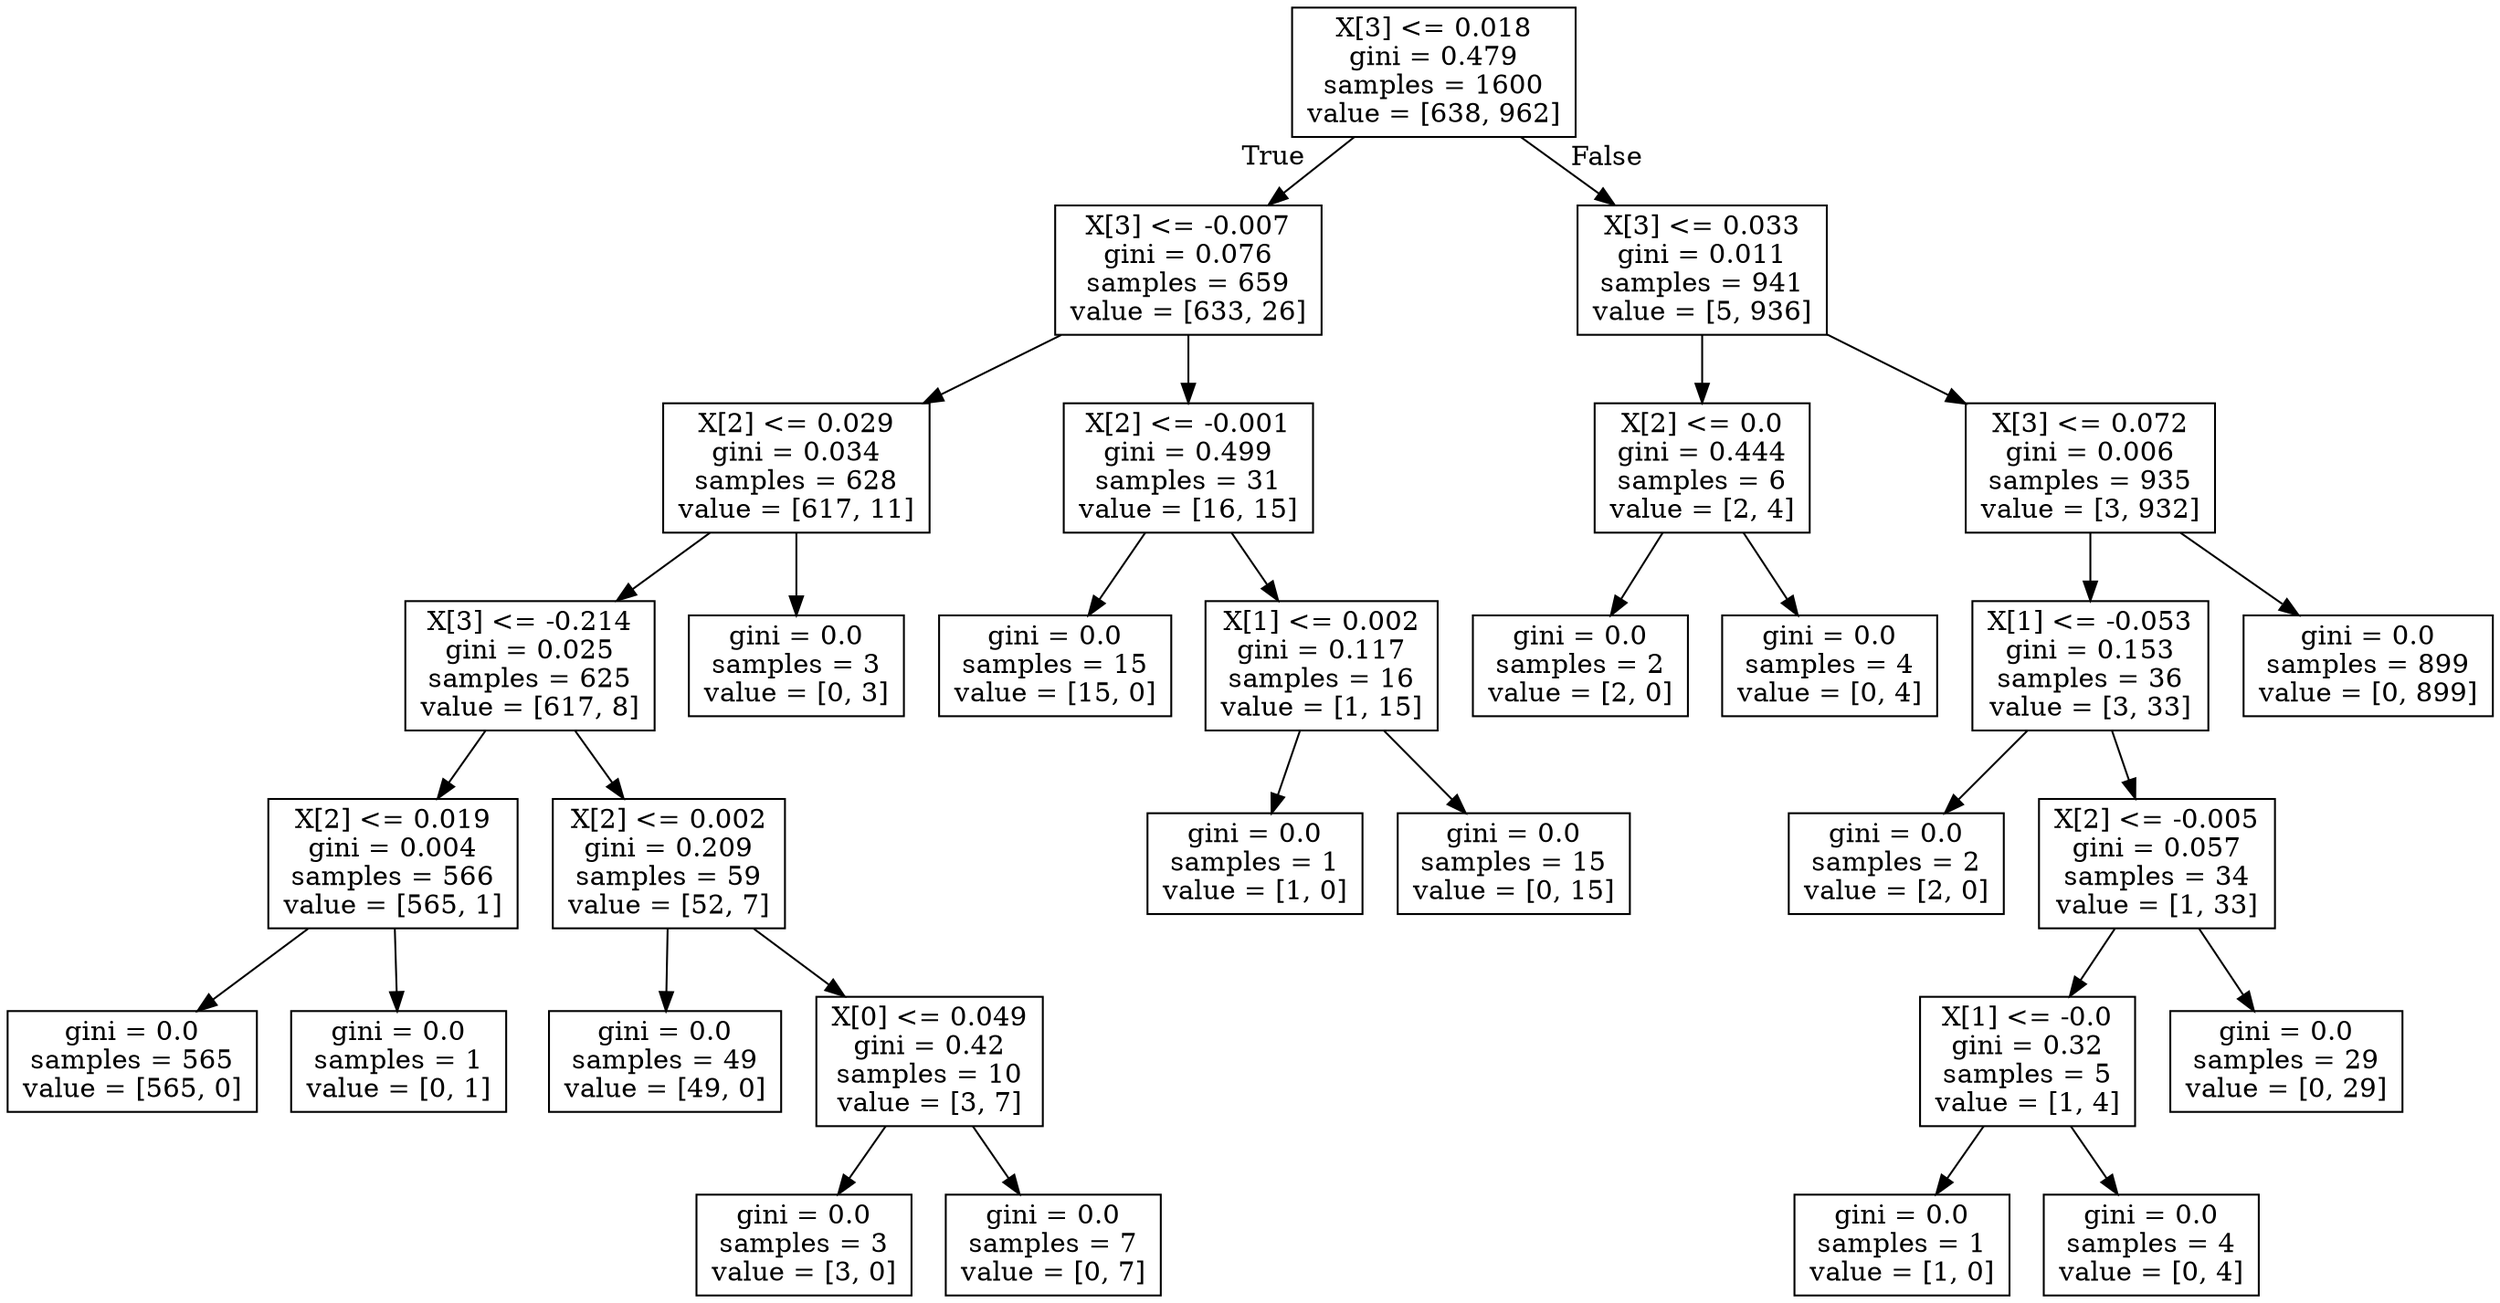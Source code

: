 digraph Tree {
node [shape=box] ;
0 [label="X[3] <= 0.018\ngini = 0.479\nsamples = 1600\nvalue = [638, 962]"] ;
1 [label="X[3] <= -0.007\ngini = 0.076\nsamples = 659\nvalue = [633, 26]"] ;
0 -> 1 [labeldistance=2.5, labelangle=45, headlabel="True"] ;
2 [label="X[2] <= 0.029\ngini = 0.034\nsamples = 628\nvalue = [617, 11]"] ;
1 -> 2 ;
3 [label="X[3] <= -0.214\ngini = 0.025\nsamples = 625\nvalue = [617, 8]"] ;
2 -> 3 ;
4 [label="X[2] <= 0.019\ngini = 0.004\nsamples = 566\nvalue = [565, 1]"] ;
3 -> 4 ;
5 [label="gini = 0.0\nsamples = 565\nvalue = [565, 0]"] ;
4 -> 5 ;
6 [label="gini = 0.0\nsamples = 1\nvalue = [0, 1]"] ;
4 -> 6 ;
7 [label="X[2] <= 0.002\ngini = 0.209\nsamples = 59\nvalue = [52, 7]"] ;
3 -> 7 ;
8 [label="gini = 0.0\nsamples = 49\nvalue = [49, 0]"] ;
7 -> 8 ;
9 [label="X[0] <= 0.049\ngini = 0.42\nsamples = 10\nvalue = [3, 7]"] ;
7 -> 9 ;
10 [label="gini = 0.0\nsamples = 3\nvalue = [3, 0]"] ;
9 -> 10 ;
11 [label="gini = 0.0\nsamples = 7\nvalue = [0, 7]"] ;
9 -> 11 ;
12 [label="gini = 0.0\nsamples = 3\nvalue = [0, 3]"] ;
2 -> 12 ;
13 [label="X[2] <= -0.001\ngini = 0.499\nsamples = 31\nvalue = [16, 15]"] ;
1 -> 13 ;
14 [label="gini = 0.0\nsamples = 15\nvalue = [15, 0]"] ;
13 -> 14 ;
15 [label="X[1] <= 0.002\ngini = 0.117\nsamples = 16\nvalue = [1, 15]"] ;
13 -> 15 ;
16 [label="gini = 0.0\nsamples = 1\nvalue = [1, 0]"] ;
15 -> 16 ;
17 [label="gini = 0.0\nsamples = 15\nvalue = [0, 15]"] ;
15 -> 17 ;
18 [label="X[3] <= 0.033\ngini = 0.011\nsamples = 941\nvalue = [5, 936]"] ;
0 -> 18 [labeldistance=2.5, labelangle=-45, headlabel="False"] ;
19 [label="X[2] <= 0.0\ngini = 0.444\nsamples = 6\nvalue = [2, 4]"] ;
18 -> 19 ;
20 [label="gini = 0.0\nsamples = 2\nvalue = [2, 0]"] ;
19 -> 20 ;
21 [label="gini = 0.0\nsamples = 4\nvalue = [0, 4]"] ;
19 -> 21 ;
22 [label="X[3] <= 0.072\ngini = 0.006\nsamples = 935\nvalue = [3, 932]"] ;
18 -> 22 ;
23 [label="X[1] <= -0.053\ngini = 0.153\nsamples = 36\nvalue = [3, 33]"] ;
22 -> 23 ;
24 [label="gini = 0.0\nsamples = 2\nvalue = [2, 0]"] ;
23 -> 24 ;
25 [label="X[2] <= -0.005\ngini = 0.057\nsamples = 34\nvalue = [1, 33]"] ;
23 -> 25 ;
26 [label="X[1] <= -0.0\ngini = 0.32\nsamples = 5\nvalue = [1, 4]"] ;
25 -> 26 ;
27 [label="gini = 0.0\nsamples = 1\nvalue = [1, 0]"] ;
26 -> 27 ;
28 [label="gini = 0.0\nsamples = 4\nvalue = [0, 4]"] ;
26 -> 28 ;
29 [label="gini = 0.0\nsamples = 29\nvalue = [0, 29]"] ;
25 -> 29 ;
30 [label="gini = 0.0\nsamples = 899\nvalue = [0, 899]"] ;
22 -> 30 ;
}